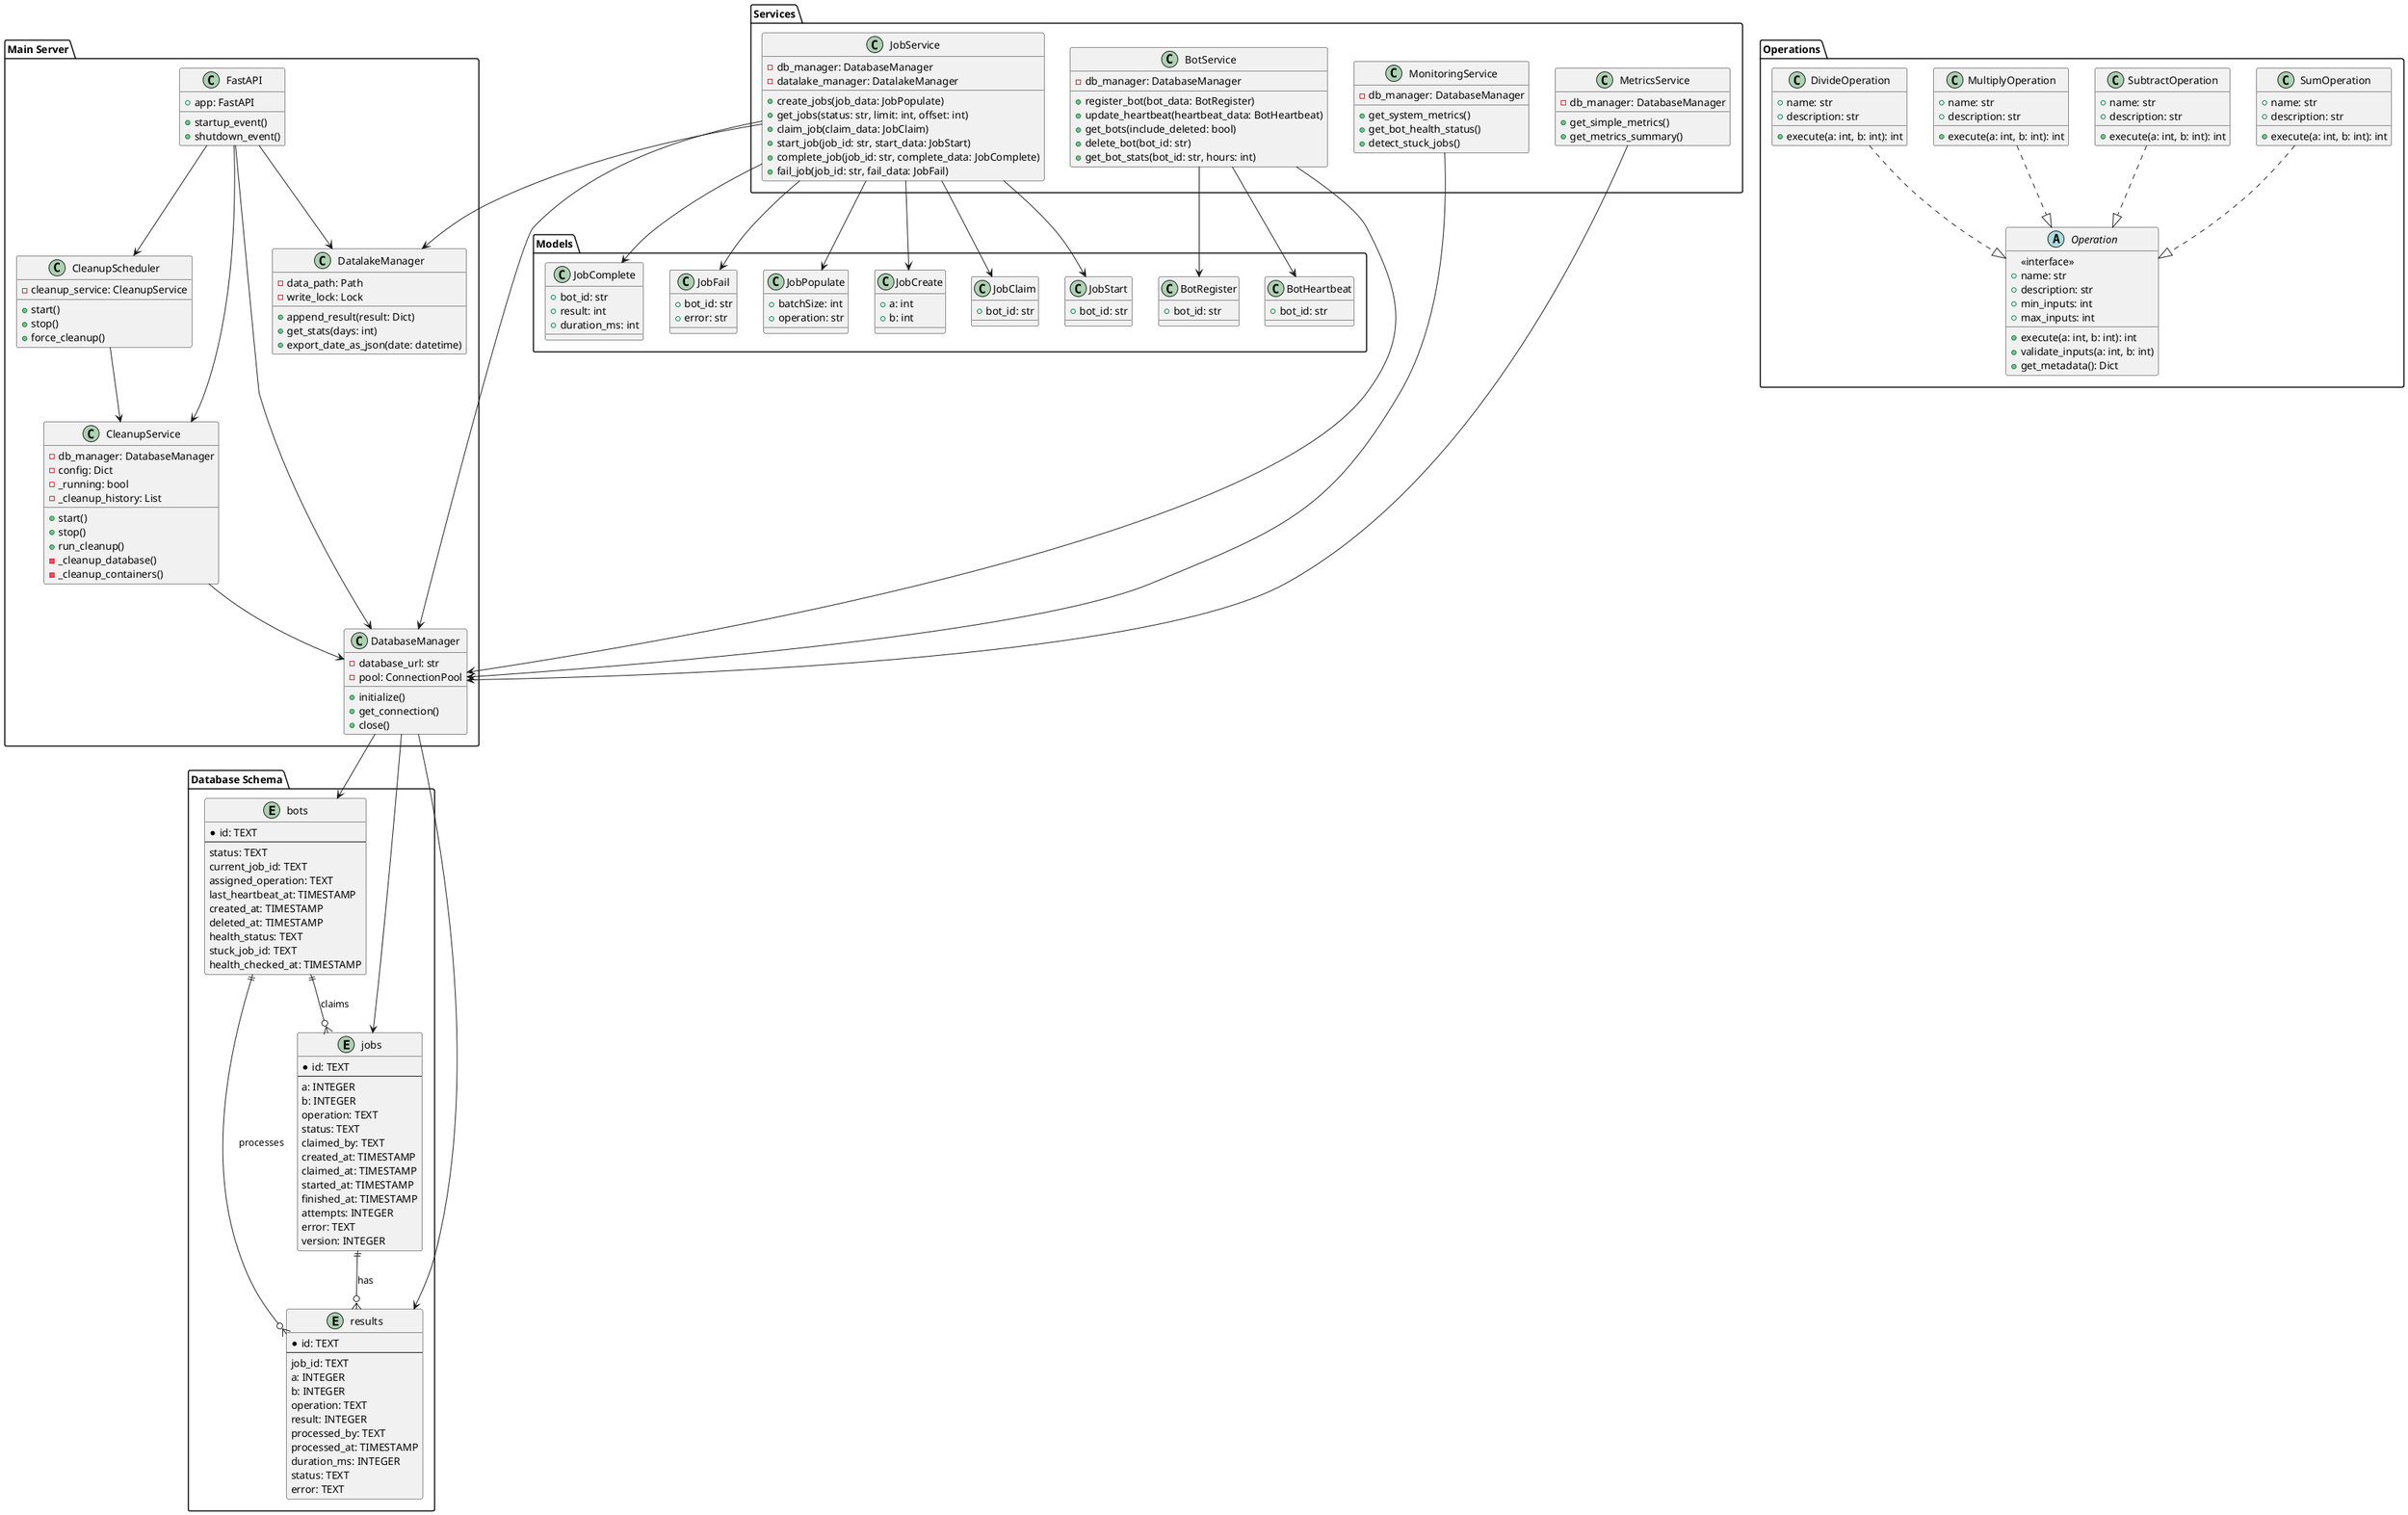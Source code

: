 @startuml Distributed System Class Diagram

!define RECTANGLE class

package "Main Server" {
    class FastAPI {
        +app: FastAPI
        +startup_event()
        +shutdown_event()
    }
    
    class DatabaseManager {
        -database_url: str
        -pool: ConnectionPool
        +initialize()
        +get_connection()
        +close()
    }
    
    class DatalakeManager {
        -data_path: Path
        -write_lock: Lock
        +append_result(result: Dict)
        +get_stats(days: int)
        +export_date_as_json(date: datetime)
    }
    
    class CleanupService {
        -db_manager: DatabaseManager
        -config: Dict
        -_running: bool
        -_cleanup_history: List
        +start()
        +stop()
        +run_cleanup()
        -_cleanup_database()
        -_cleanup_containers()
    }
    
    class CleanupScheduler {
        -cleanup_service: CleanupService
        +start()
        +stop()
        +force_cleanup()
    }
}

package "Services" {
    class JobService {
        -db_manager: DatabaseManager
        -datalake_manager: DatalakeManager
        +create_jobs(job_data: JobPopulate)
        +get_jobs(status: str, limit: int, offset: int)
        +claim_job(claim_data: JobClaim)
        +start_job(job_id: str, start_data: JobStart)
        +complete_job(job_id: str, complete_data: JobComplete)
        +fail_job(job_id: str, fail_data: JobFail)
    }
    
    class BotService {
        -db_manager: DatabaseManager
        +register_bot(bot_data: BotRegister)
        +update_heartbeat(heartbeat_data: BotHeartbeat)
        +get_bots(include_deleted: bool)
        +delete_bot(bot_id: str)
        +get_bot_stats(bot_id: str, hours: int)
    }
    
    class MonitoringService {
        -db_manager: DatabaseManager
        +get_system_metrics()
        +get_bot_health_status()
        +detect_stuck_jobs()
    }
    
    class MetricsService {
        -db_manager: DatabaseManager
        +get_simple_metrics()
        +get_metrics_summary()
    }
}

package "Operations" {
    abstract class Operation {
        <<interface>>
        +name: str
        +description: str
        +min_inputs: int
        +max_inputs: int
        +execute(a: int, b: int): int
        +validate_inputs(a: int, b: int)
        +get_metadata(): Dict
    }
    
    class SumOperation {
        +name: str
        +description: str
        +execute(a: int, b: int): int
    }
    
    class SubtractOperation {
        +name: str
        +description: str
        +execute(a: int, b: int): int
    }
    
    class MultiplyOperation {
        +name: str
        +description: str
        +execute(a: int, b: int): int
    }
    
    class DivideOperation {
        +name: str
        +description: str
        +execute(a: int, b: int): int
    }
}

package "Models" {
    class JobCreate {
        +a: int
        +b: int
    }
    
    class JobClaim {
        +bot_id: str
    }
    
    class JobStart {
        +bot_id: str
    }
    
    class JobComplete {
        +bot_id: str
        +result: int
        +duration_ms: int
    }
    
    class JobFail {
        +bot_id: str
        +error: str
    }
    
    class BotRegister {
        +bot_id: str
    }
    
    class BotHeartbeat {
        +bot_id: str
    }
    
    class JobPopulate {
        +batchSize: int
        +operation: str
    }
}

package "Database Schema" {
    entity "jobs" {
        * id: TEXT
        --
        a: INTEGER
        b: INTEGER
        operation: TEXT
        status: TEXT
        claimed_by: TEXT
        created_at: TIMESTAMP
        claimed_at: TIMESTAMP
        started_at: TIMESTAMP
        finished_at: TIMESTAMP
        attempts: INTEGER
        error: TEXT
        version: INTEGER
    }
    
    entity "bots" {
        * id: TEXT
        --
        status: TEXT
        current_job_id: TEXT
        assigned_operation: TEXT
        last_heartbeat_at: TIMESTAMP
        created_at: TIMESTAMP
        deleted_at: TIMESTAMP
        health_status: TEXT
        stuck_job_id: TEXT
        health_checked_at: TIMESTAMP
    }
    
    entity "results" {
        * id: TEXT
        --
        job_id: TEXT
        a: INTEGER
        b: INTEGER
        operation: TEXT
        result: INTEGER
        processed_by: TEXT
        processed_at: TIMESTAMP
        duration_ms: INTEGER
        status: TEXT
        error: TEXT
    }
}

' Relationships
FastAPI --> DatabaseManager
FastAPI --> DatalakeManager
FastAPI --> CleanupService
FastAPI --> CleanupScheduler

CleanupScheduler --> CleanupService
CleanupService --> DatabaseManager

JobService --> DatabaseManager
JobService --> DatalakeManager
BotService --> DatabaseManager
MonitoringService --> DatabaseManager
MetricsService --> DatabaseManager

SumOperation ..|> Operation
SubtractOperation ..|> Operation
MultiplyOperation ..|> Operation
DivideOperation ..|> Operation

JobService --> JobCreate
JobService --> JobClaim
JobService --> JobStart
JobService --> JobComplete
JobService --> JobFail
JobService --> JobPopulate

BotService --> BotRegister
BotService --> BotHeartbeat

DatabaseManager --> "jobs"
DatabaseManager --> "bots"
DatabaseManager --> "results"

"jobs" ||--o{ "results" : "has"
"bots" ||--o{ "jobs" : "claims"
"bots" ||--o{ "results" : "processes"

@enduml

